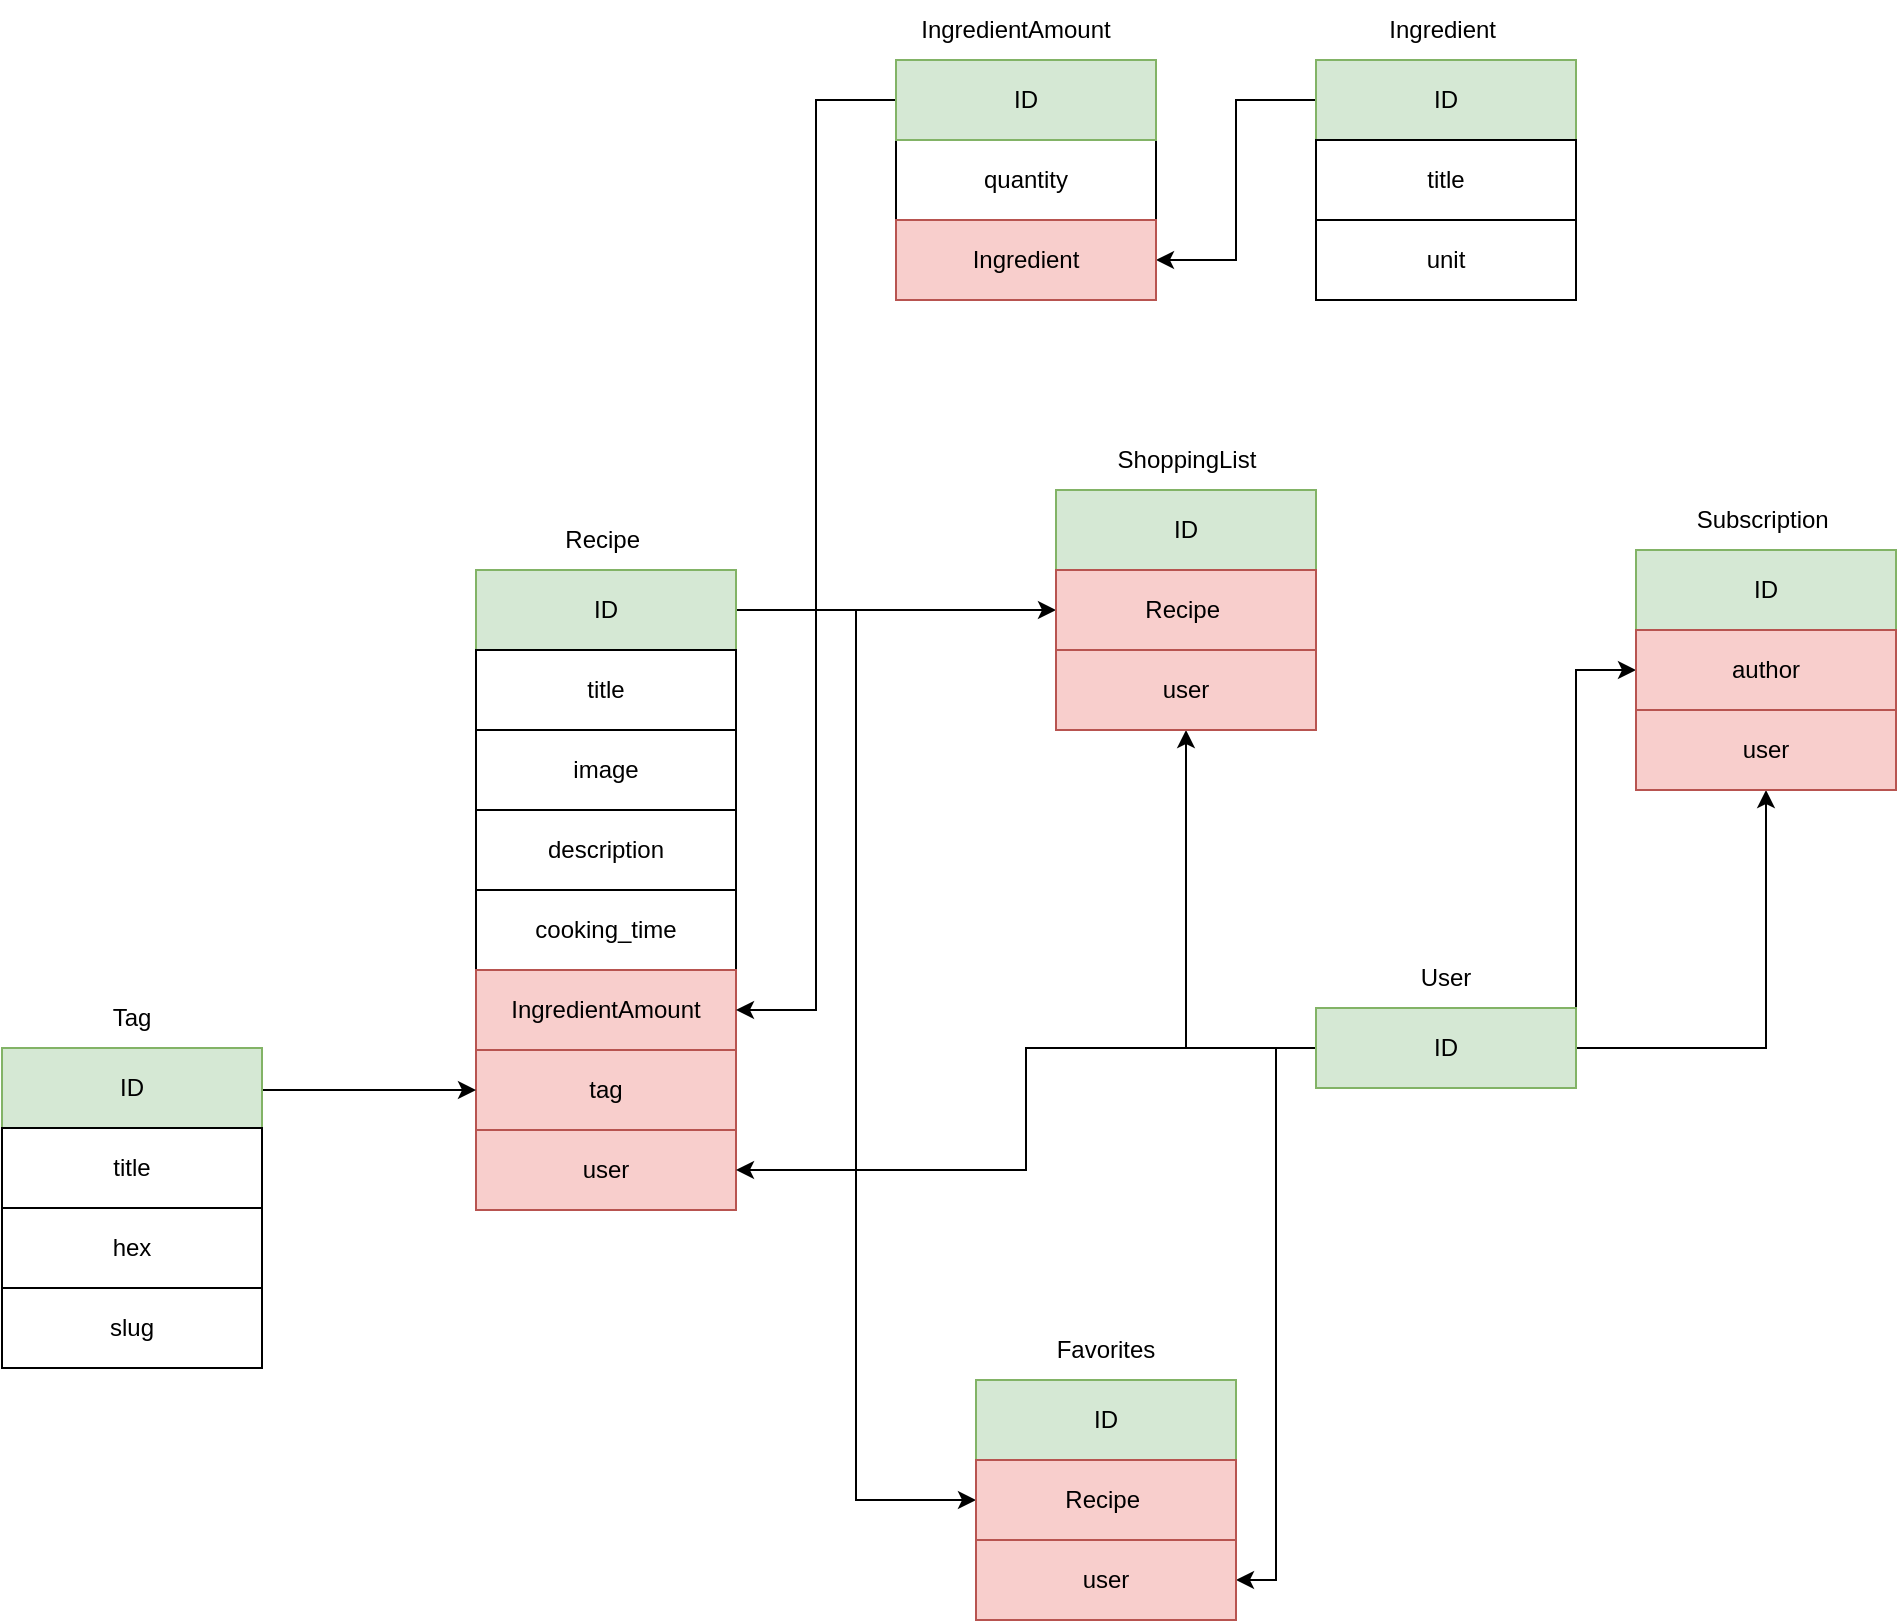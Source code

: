 <mxfile version="21.3.6">
  <diagram name="Страница 1" id="uboFAegv8PJGt9HwPEiO">
    <mxGraphModel dx="1639" dy="931" grid="1" gridSize="10" guides="1" tooltips="1" connect="1" arrows="1" fold="1" page="1" pageScale="1" pageWidth="827" pageHeight="1169" math="0" shadow="0">
      <root>
        <mxCell id="0" />
        <mxCell id="1" parent="0" />
        <mxCell id="rRdaMjYQTCrA2vEzYncf-27" style="edgeStyle=orthogonalEdgeStyle;rounded=0;orthogonalLoop=1;jettySize=auto;html=1;entryX=0;entryY=0.5;entryDx=0;entryDy=0;" edge="1" parent="1" source="zAiwgBexmc6lt5r1w8le-17" target="rRdaMjYQTCrA2vEzYncf-24">
          <mxGeometry relative="1" as="geometry" />
        </mxCell>
        <mxCell id="rRdaMjYQTCrA2vEzYncf-32" style="edgeStyle=orthogonalEdgeStyle;rounded=0;orthogonalLoop=1;jettySize=auto;html=1;entryX=0;entryY=0.5;entryDx=0;entryDy=0;" edge="1" parent="1" source="zAiwgBexmc6lt5r1w8le-17" target="rRdaMjYQTCrA2vEzYncf-30">
          <mxGeometry relative="1" as="geometry" />
        </mxCell>
        <mxCell id="zAiwgBexmc6lt5r1w8le-17" value="ID" style="rounded=0;whiteSpace=wrap;html=1;fillColor=#d5e8d4;strokeColor=#82b366;" parent="1" vertex="1">
          <mxGeometry x="350" y="455" width="130" height="40" as="geometry" />
        </mxCell>
        <mxCell id="zAiwgBexmc6lt5r1w8le-18" value="Recipe&amp;nbsp;" style="text;html=1;strokeColor=none;fillColor=none;align=center;verticalAlign=middle;whiteSpace=wrap;rounded=0;" parent="1" vertex="1">
          <mxGeometry x="385" y="425" width="60" height="30" as="geometry" />
        </mxCell>
        <mxCell id="zAiwgBexmc6lt5r1w8le-19" value="title" style="rounded=0;whiteSpace=wrap;html=1;" parent="1" vertex="1">
          <mxGeometry x="350" y="495" width="130" height="40" as="geometry" />
        </mxCell>
        <mxCell id="zAiwgBexmc6lt5r1w8le-20" value="image" style="rounded=0;whiteSpace=wrap;html=1;" parent="1" vertex="1">
          <mxGeometry x="350" y="535" width="130" height="40" as="geometry" />
        </mxCell>
        <mxCell id="p21Ws1smVORhbTyrlxW1-1" value="description" style="rounded=0;whiteSpace=wrap;html=1;" parent="1" vertex="1">
          <mxGeometry x="350" y="575" width="130" height="40" as="geometry" />
        </mxCell>
        <mxCell id="p21Ws1smVORhbTyrlxW1-2" value="cooking_time" style="rounded=0;whiteSpace=wrap;html=1;" parent="1" vertex="1">
          <mxGeometry x="350" y="615" width="130" height="40" as="geometry" />
        </mxCell>
        <mxCell id="p21Ws1smVORhbTyrlxW1-3" value="user" style="rounded=0;whiteSpace=wrap;html=1;fillColor=#f8cecc;strokeColor=#b85450;" parent="1" vertex="1">
          <mxGeometry x="350" y="735" width="130" height="40" as="geometry" />
        </mxCell>
        <mxCell id="p21Ws1smVORhbTyrlxW1-4" value="IngredientAmount" style="rounded=0;whiteSpace=wrap;html=1;fillColor=#f8cecc;strokeColor=#b85450;" parent="1" vertex="1">
          <mxGeometry x="350" y="655" width="130" height="40" as="geometry" />
        </mxCell>
        <mxCell id="p21Ws1smVORhbTyrlxW1-5" value="tag" style="rounded=0;whiteSpace=wrap;html=1;fillColor=#f8cecc;strokeColor=#b85450;" parent="1" vertex="1">
          <mxGeometry x="350" y="695" width="130" height="40" as="geometry" />
        </mxCell>
        <mxCell id="rRdaMjYQTCrA2vEzYncf-1" value="Ingredient&amp;nbsp;" style="text;html=1;strokeColor=none;fillColor=none;align=center;verticalAlign=middle;whiteSpace=wrap;rounded=0;" vertex="1" parent="1">
          <mxGeometry x="805" y="170" width="60" height="30" as="geometry" />
        </mxCell>
        <mxCell id="rRdaMjYQTCrA2vEzYncf-17" style="edgeStyle=orthogonalEdgeStyle;rounded=0;orthogonalLoop=1;jettySize=auto;html=1;entryX=1;entryY=0.5;entryDx=0;entryDy=0;" edge="1" parent="1" source="rRdaMjYQTCrA2vEzYncf-2" target="rRdaMjYQTCrA2vEzYncf-16">
          <mxGeometry relative="1" as="geometry" />
        </mxCell>
        <mxCell id="rRdaMjYQTCrA2vEzYncf-2" value="ID" style="rounded=0;whiteSpace=wrap;html=1;fillColor=#d5e8d4;strokeColor=#82b366;" vertex="1" parent="1">
          <mxGeometry x="770" y="200" width="130" height="40" as="geometry" />
        </mxCell>
        <mxCell id="rRdaMjYQTCrA2vEzYncf-3" value="title" style="rounded=0;whiteSpace=wrap;html=1;" vertex="1" parent="1">
          <mxGeometry x="770" y="240" width="130" height="40" as="geometry" />
        </mxCell>
        <mxCell id="rRdaMjYQTCrA2vEzYncf-4" value="quantity" style="rounded=0;whiteSpace=wrap;html=1;" vertex="1" parent="1">
          <mxGeometry x="560" y="240" width="130" height="40" as="geometry" />
        </mxCell>
        <mxCell id="rRdaMjYQTCrA2vEzYncf-5" value="unit" style="rounded=0;whiteSpace=wrap;html=1;" vertex="1" parent="1">
          <mxGeometry x="770" y="280" width="130" height="40" as="geometry" />
        </mxCell>
        <mxCell id="rRdaMjYQTCrA2vEzYncf-7" value="Tag" style="text;html=1;strokeColor=none;fillColor=none;align=center;verticalAlign=middle;whiteSpace=wrap;rounded=0;" vertex="1" parent="1">
          <mxGeometry x="148" y="664" width="60" height="30" as="geometry" />
        </mxCell>
        <mxCell id="rRdaMjYQTCrA2vEzYncf-12" style="edgeStyle=orthogonalEdgeStyle;rounded=0;orthogonalLoop=1;jettySize=auto;html=1;entryX=0;entryY=0.5;entryDx=0;entryDy=0;" edge="1" parent="1" source="rRdaMjYQTCrA2vEzYncf-8" target="p21Ws1smVORhbTyrlxW1-5">
          <mxGeometry relative="1" as="geometry">
            <Array as="points">
              <mxPoint x="350" y="715" />
              <mxPoint x="350" y="715" />
            </Array>
          </mxGeometry>
        </mxCell>
        <mxCell id="rRdaMjYQTCrA2vEzYncf-8" value="ID" style="rounded=0;whiteSpace=wrap;html=1;fillColor=#d5e8d4;strokeColor=#82b366;" vertex="1" parent="1">
          <mxGeometry x="113" y="694" width="130" height="40" as="geometry" />
        </mxCell>
        <mxCell id="rRdaMjYQTCrA2vEzYncf-9" value="title" style="rounded=0;whiteSpace=wrap;html=1;" vertex="1" parent="1">
          <mxGeometry x="113" y="734" width="130" height="40" as="geometry" />
        </mxCell>
        <mxCell id="rRdaMjYQTCrA2vEzYncf-10" value="hex" style="rounded=0;whiteSpace=wrap;html=1;" vertex="1" parent="1">
          <mxGeometry x="113" y="774" width="130" height="40" as="geometry" />
        </mxCell>
        <mxCell id="rRdaMjYQTCrA2vEzYncf-11" value="slug" style="rounded=0;whiteSpace=wrap;html=1;" vertex="1" parent="1">
          <mxGeometry x="113" y="814" width="130" height="40" as="geometry" />
        </mxCell>
        <mxCell id="rRdaMjYQTCrA2vEzYncf-13" value="IngredientAmount" style="text;strokeColor=none;fillColor=none;align=center;verticalAlign=middle;whiteSpace=wrap;rounded=0;" vertex="1" parent="1">
          <mxGeometry x="560" y="170" width="120" height="30" as="geometry" />
        </mxCell>
        <mxCell id="rRdaMjYQTCrA2vEzYncf-18" style="edgeStyle=orthogonalEdgeStyle;rounded=0;orthogonalLoop=1;jettySize=auto;html=1;entryX=1;entryY=0.5;entryDx=0;entryDy=0;" edge="1" parent="1" source="rRdaMjYQTCrA2vEzYncf-14" target="p21Ws1smVORhbTyrlxW1-4">
          <mxGeometry relative="1" as="geometry">
            <Array as="points">
              <mxPoint x="520" y="220" />
              <mxPoint x="520" y="675" />
            </Array>
          </mxGeometry>
        </mxCell>
        <mxCell id="rRdaMjYQTCrA2vEzYncf-14" value="ID" style="rounded=0;whiteSpace=wrap;html=1;fillColor=#d5e8d4;strokeColor=#82b366;" vertex="1" parent="1">
          <mxGeometry x="560" y="200" width="130" height="40" as="geometry" />
        </mxCell>
        <mxCell id="rRdaMjYQTCrA2vEzYncf-16" value="Ingredient" style="rounded=0;whiteSpace=wrap;html=1;fillColor=#f8cecc;strokeColor=#b85450;" vertex="1" parent="1">
          <mxGeometry x="560" y="280" width="130" height="40" as="geometry" />
        </mxCell>
        <mxCell id="rRdaMjYQTCrA2vEzYncf-19" value="User" style="text;html=1;strokeColor=none;fillColor=none;align=center;verticalAlign=middle;whiteSpace=wrap;rounded=0;" vertex="1" parent="1">
          <mxGeometry x="805" y="644" width="60" height="30" as="geometry" />
        </mxCell>
        <mxCell id="rRdaMjYQTCrA2vEzYncf-21" style="edgeStyle=orthogonalEdgeStyle;rounded=0;orthogonalLoop=1;jettySize=auto;html=1;entryX=1;entryY=0.5;entryDx=0;entryDy=0;" edge="1" parent="1" source="rRdaMjYQTCrA2vEzYncf-20" target="p21Ws1smVORhbTyrlxW1-3">
          <mxGeometry relative="1" as="geometry" />
        </mxCell>
        <mxCell id="rRdaMjYQTCrA2vEzYncf-26" style="edgeStyle=orthogonalEdgeStyle;rounded=0;orthogonalLoop=1;jettySize=auto;html=1;entryX=1;entryY=0.5;entryDx=0;entryDy=0;" edge="1" parent="1" source="rRdaMjYQTCrA2vEzYncf-20" target="rRdaMjYQTCrA2vEzYncf-25">
          <mxGeometry relative="1" as="geometry" />
        </mxCell>
        <mxCell id="rRdaMjYQTCrA2vEzYncf-33" style="edgeStyle=orthogonalEdgeStyle;rounded=0;orthogonalLoop=1;jettySize=auto;html=1;entryX=0.5;entryY=1;entryDx=0;entryDy=0;" edge="1" parent="1" source="rRdaMjYQTCrA2vEzYncf-20" target="rRdaMjYQTCrA2vEzYncf-31">
          <mxGeometry relative="1" as="geometry">
            <Array as="points">
              <mxPoint x="705" y="694" />
            </Array>
          </mxGeometry>
        </mxCell>
        <mxCell id="rRdaMjYQTCrA2vEzYncf-39" style="edgeStyle=orthogonalEdgeStyle;rounded=0;orthogonalLoop=1;jettySize=auto;html=1;entryX=0;entryY=0.5;entryDx=0;entryDy=0;" edge="1" parent="1" source="rRdaMjYQTCrA2vEzYncf-20" target="rRdaMjYQTCrA2vEzYncf-37">
          <mxGeometry relative="1" as="geometry">
            <Array as="points">
              <mxPoint x="900" y="505" />
            </Array>
          </mxGeometry>
        </mxCell>
        <mxCell id="rRdaMjYQTCrA2vEzYncf-40" style="edgeStyle=orthogonalEdgeStyle;rounded=0;orthogonalLoop=1;jettySize=auto;html=1;entryX=0.5;entryY=1;entryDx=0;entryDy=0;" edge="1" parent="1" source="rRdaMjYQTCrA2vEzYncf-20" target="rRdaMjYQTCrA2vEzYncf-38">
          <mxGeometry relative="1" as="geometry" />
        </mxCell>
        <mxCell id="rRdaMjYQTCrA2vEzYncf-20" value="ID" style="rounded=0;whiteSpace=wrap;html=1;fillColor=#d5e8d4;strokeColor=#82b366;" vertex="1" parent="1">
          <mxGeometry x="770" y="674" width="130" height="40" as="geometry" />
        </mxCell>
        <mxCell id="rRdaMjYQTCrA2vEzYncf-22" value="Favorites" style="text;html=1;strokeColor=none;fillColor=none;align=center;verticalAlign=middle;whiteSpace=wrap;rounded=0;" vertex="1" parent="1">
          <mxGeometry x="635" y="830" width="60" height="30" as="geometry" />
        </mxCell>
        <mxCell id="rRdaMjYQTCrA2vEzYncf-23" value="ID" style="rounded=0;whiteSpace=wrap;html=1;fillColor=#d5e8d4;strokeColor=#82b366;" vertex="1" parent="1">
          <mxGeometry x="600" y="860" width="130" height="40" as="geometry" />
        </mxCell>
        <mxCell id="rRdaMjYQTCrA2vEzYncf-24" value="Recipe&amp;nbsp;" style="rounded=0;whiteSpace=wrap;html=1;fillColor=#f8cecc;strokeColor=#b85450;" vertex="1" parent="1">
          <mxGeometry x="600" y="900" width="130" height="40" as="geometry" />
        </mxCell>
        <mxCell id="rRdaMjYQTCrA2vEzYncf-25" value="user" style="rounded=0;whiteSpace=wrap;html=1;fillColor=#f8cecc;strokeColor=#b85450;" vertex="1" parent="1">
          <mxGeometry x="600" y="940" width="130" height="40" as="geometry" />
        </mxCell>
        <mxCell id="rRdaMjYQTCrA2vEzYncf-28" value="ShoppingList" style="text;html=1;strokeColor=none;fillColor=none;align=center;verticalAlign=middle;whiteSpace=wrap;rounded=0;" vertex="1" parent="1">
          <mxGeometry x="657.5" y="385" width="95" height="30" as="geometry" />
        </mxCell>
        <mxCell id="rRdaMjYQTCrA2vEzYncf-29" value="ID" style="rounded=0;whiteSpace=wrap;html=1;fillColor=#d5e8d4;strokeColor=#82b366;" vertex="1" parent="1">
          <mxGeometry x="640" y="415" width="130" height="40" as="geometry" />
        </mxCell>
        <mxCell id="rRdaMjYQTCrA2vEzYncf-30" value="Recipe&amp;nbsp;" style="rounded=0;whiteSpace=wrap;html=1;fillColor=#f8cecc;strokeColor=#b85450;" vertex="1" parent="1">
          <mxGeometry x="640" y="455" width="130" height="40" as="geometry" />
        </mxCell>
        <mxCell id="rRdaMjYQTCrA2vEzYncf-31" value="user" style="rounded=0;whiteSpace=wrap;html=1;fillColor=#f8cecc;strokeColor=#b85450;" vertex="1" parent="1">
          <mxGeometry x="640" y="495" width="130" height="40" as="geometry" />
        </mxCell>
        <mxCell id="rRdaMjYQTCrA2vEzYncf-35" value="Subscription&amp;nbsp;" style="text;html=1;strokeColor=none;fillColor=none;align=center;verticalAlign=middle;whiteSpace=wrap;rounded=0;" vertex="1" parent="1">
          <mxGeometry x="965" y="415" width="60" height="30" as="geometry" />
        </mxCell>
        <mxCell id="rRdaMjYQTCrA2vEzYncf-36" value="ID" style="rounded=0;whiteSpace=wrap;html=1;fillColor=#d5e8d4;strokeColor=#82b366;" vertex="1" parent="1">
          <mxGeometry x="930" y="445" width="130" height="40" as="geometry" />
        </mxCell>
        <mxCell id="rRdaMjYQTCrA2vEzYncf-37" value="author" style="rounded=0;whiteSpace=wrap;html=1;fillColor=#f8cecc;strokeColor=#b85450;" vertex="1" parent="1">
          <mxGeometry x="930" y="485" width="130" height="40" as="geometry" />
        </mxCell>
        <mxCell id="rRdaMjYQTCrA2vEzYncf-38" value="user" style="rounded=0;whiteSpace=wrap;html=1;fillColor=#f8cecc;strokeColor=#b85450;" vertex="1" parent="1">
          <mxGeometry x="930" y="525" width="130" height="40" as="geometry" />
        </mxCell>
      </root>
    </mxGraphModel>
  </diagram>
</mxfile>
